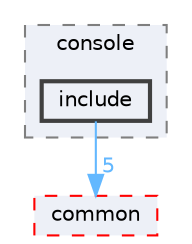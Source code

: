 digraph "modules/console/include"
{
 // LATEX_PDF_SIZE
  bgcolor="transparent";
  edge [fontname=Helvetica,fontsize=10,labelfontname=Helvetica,labelfontsize=10];
  node [fontname=Helvetica,fontsize=10,shape=box,height=0.2,width=0.4];
  compound=true
  subgraph clusterdir_54cc64e2ea7c4056846f30fb8a29725d {
    graph [ bgcolor="#edf0f7", pencolor="grey50", label="console", fontname=Helvetica,fontsize=10 style="filled,dashed", URL="dir_54cc64e2ea7c4056846f30fb8a29725d.html",tooltip=""]
  dir_387aef48785a29a8ef6b916789fc64fb [label="include", fillcolor="#edf0f7", color="grey25", style="filled,bold", URL="dir_387aef48785a29a8ef6b916789fc64fb.html",tooltip=""];
  }
  dir_9a5e51f49964887903df6eed98080585 [label="common", fillcolor="#edf0f7", color="red", style="filled,dashed", URL="dir_9a5e51f49964887903df6eed98080585.html",tooltip=""];
  dir_387aef48785a29a8ef6b916789fc64fb->dir_9a5e51f49964887903df6eed98080585 [headlabel="5", labeldistance=1.5 headhref="dir_000004_000000.html" href="dir_000004_000000.html" color="steelblue1" fontcolor="steelblue1"];
}
